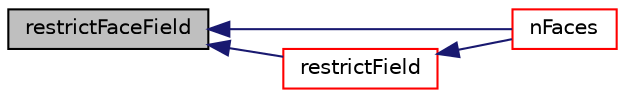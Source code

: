 digraph "restrictFaceField"
{
  bgcolor="transparent";
  edge [fontname="Helvetica",fontsize="10",labelfontname="Helvetica",labelfontsize="10"];
  node [fontname="Helvetica",fontsize="10",shape=record];
  rankdir="LR";
  Node1 [label="restrictFaceField",height=0.2,width=0.4,color="black", fillcolor="grey75", style="filled", fontcolor="black"];
  Node1 -> Node2 [dir="back",color="midnightblue",fontsize="10",style="solid",fontname="Helvetica"];
  Node2 [label="nFaces",height=0.2,width=0.4,color="red",URL="$a00913.html#a64266c9f76e5e5617ce6cd0461af5954",tooltip="Return number of coarse faces (before processor agglomeration) "];
  Node1 -> Node3 [dir="back",color="midnightblue",fontsize="10",style="solid",fontname="Helvetica"];
  Node3 [label="restrictField",height=0.2,width=0.4,color="red",URL="$a00913.html#ad1f3443c93c5d200abf08cb03502a5e0",tooltip="Restrict (integrate by summation) cell field. "];
  Node3 -> Node2 [dir="back",color="midnightblue",fontsize="10",style="solid",fontname="Helvetica"];
}
